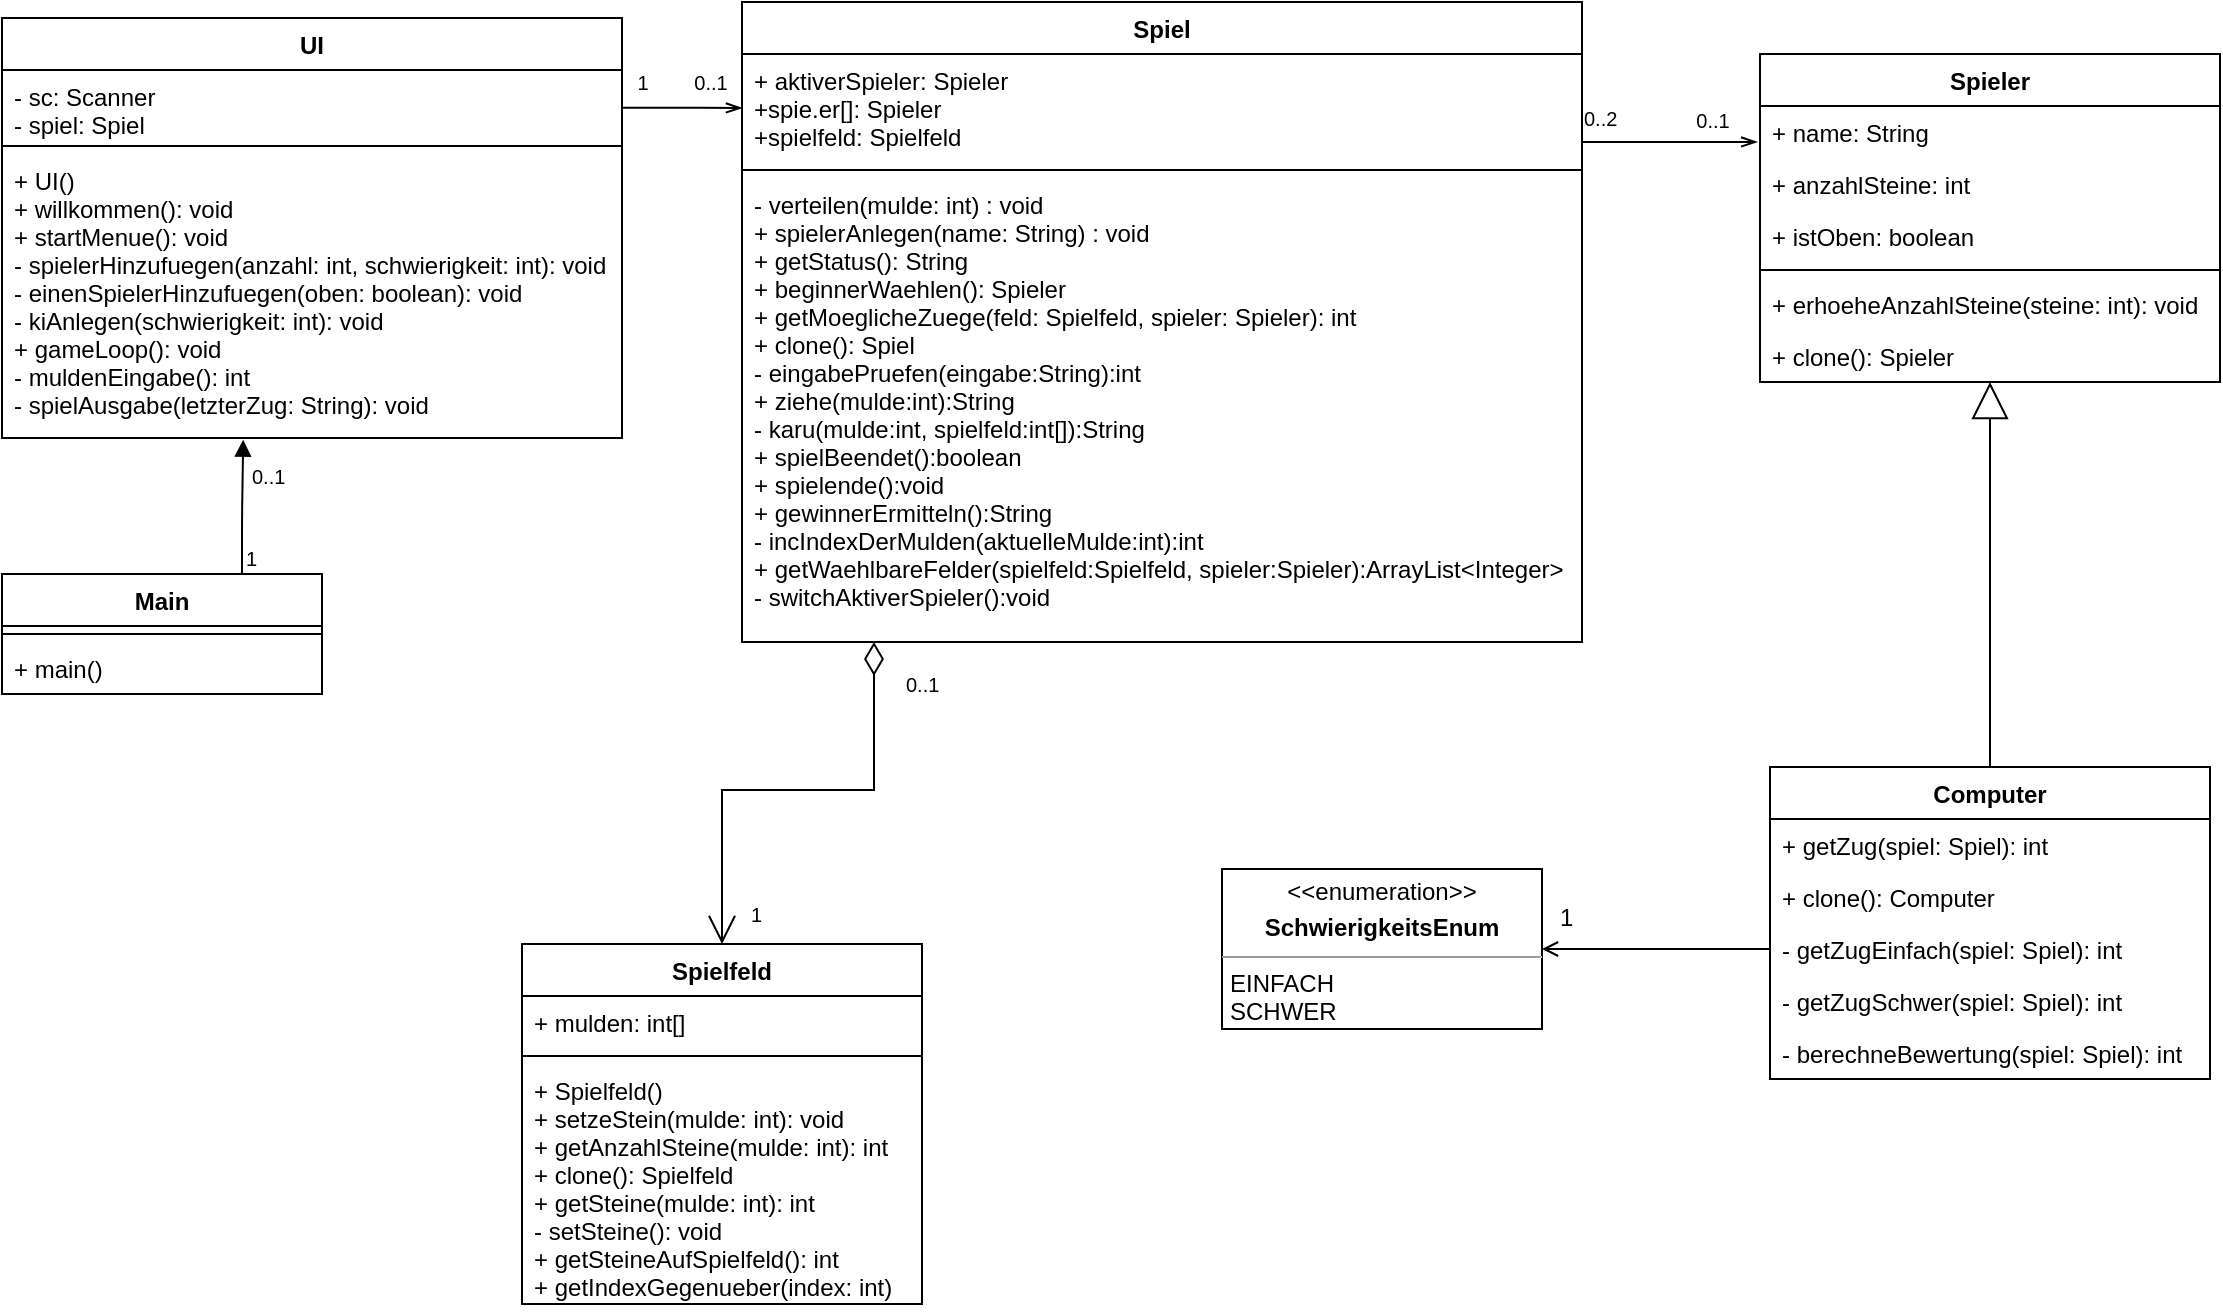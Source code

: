 <mxfile version="10.7.3" type="device"><diagram id="FUkmoeYChdfCml-uUUY-" name="Page-1"><mxGraphModel dx="664" dy="356" grid="1" gridSize="10" guides="1" tooltips="1" connect="1" arrows="1" fold="1" page="1" pageScale="1" pageWidth="1169" pageHeight="827" math="0" shadow="0"><root><mxCell id="0"/><mxCell id="1" parent="0"/><mxCell id="pfxtbO_VxRwjRnxdRzgv-5" value="Spiel" style="swimlane;fontStyle=1;align=center;verticalAlign=top;childLayout=stackLayout;horizontal=1;startSize=26;horizontalStack=0;resizeParent=1;resizeParentMax=0;resizeLast=0;collapsible=1;marginBottom=0;" parent="1" vertex="1"><mxGeometry x="390" y="96" width="420" height="320" as="geometry"/></mxCell><mxCell id="pfxtbO_VxRwjRnxdRzgv-6" value="+ aktiverSpieler: Spieler&#10;+spie.er[]: Spieler&#10;+spielfeld: Spielfeld&#10;&#10;" style="text;strokeColor=none;fillColor=none;align=left;verticalAlign=top;spacingLeft=4;spacingRight=4;overflow=hidden;rotatable=0;points=[[0,0.5],[1,0.5]];portConstraint=eastwest;" parent="pfxtbO_VxRwjRnxdRzgv-5" vertex="1"><mxGeometry y="26" width="420" height="54" as="geometry"/></mxCell><mxCell id="pfxtbO_VxRwjRnxdRzgv-7" value="" style="line;strokeWidth=1;fillColor=none;align=left;verticalAlign=middle;spacingTop=-1;spacingLeft=3;spacingRight=3;rotatable=0;labelPosition=right;points=[];portConstraint=eastwest;" parent="pfxtbO_VxRwjRnxdRzgv-5" vertex="1"><mxGeometry y="80" width="420" height="8" as="geometry"/></mxCell><mxCell id="pfxtbO_VxRwjRnxdRzgv-8" value="- verteilen(mulde: int) : void&#10;+ spielerAnlegen(name: String) : void&#10;+ getStatus(): String&#10;+ beginnerWaehlen(): Spieler&#10;+ getMoeglicheZuege(feld: Spielfeld, spieler: Spieler): int&#10;+ clone(): Spiel&#10;- eingabePruefen(eingabe:String):int&#10;+ ziehe(mulde:int):String&#10;- karu(mulde:int, spielfeld:int[]):String&#10;+ spielBeendet():boolean&#10;+ spielende():void&#10;+ gewinnerErmitteln():String&#10;- incIndexDerMulden(aktuelleMulde:int):int&#10;+ getWaehlbareFelder(spielfeld:Spielfeld, spieler:Spieler):ArrayList&lt;Integer&gt;&#10;- switchAktiverSpieler():void&#10;&#10;" style="text;strokeColor=none;fillColor=none;align=left;verticalAlign=top;spacingLeft=4;spacingRight=4;overflow=hidden;rotatable=0;points=[[0,0.5],[1,0.5]];portConstraint=eastwest;" parent="pfxtbO_VxRwjRnxdRzgv-5" vertex="1"><mxGeometry y="88" width="420" height="232" as="geometry"/></mxCell><mxCell id="pfxtbO_VxRwjRnxdRzgv-17" value="Computer" style="swimlane;fontStyle=1;align=center;verticalAlign=top;childLayout=stackLayout;horizontal=1;startSize=26;horizontalStack=0;resizeParent=1;resizeParentMax=0;resizeLast=0;collapsible=1;marginBottom=0;" parent="1" vertex="1"><mxGeometry x="904" y="478.5" width="220" height="156" as="geometry"/></mxCell><mxCell id="pfxtbO_VxRwjRnxdRzgv-20" value="+ getZug(spiel: Spiel): int" style="text;strokeColor=none;fillColor=none;align=left;verticalAlign=top;spacingLeft=4;spacingRight=4;overflow=hidden;rotatable=0;points=[[0,0.5],[1,0.5]];portConstraint=eastwest;" parent="pfxtbO_VxRwjRnxdRzgv-17" vertex="1"><mxGeometry y="26" width="220" height="26" as="geometry"/></mxCell><mxCell id="pokk41kjLrsRcA3QAD02-20" value="+ clone(): Computer" style="text;strokeColor=none;fillColor=none;align=left;verticalAlign=top;spacingLeft=4;spacingRight=4;overflow=hidden;rotatable=0;points=[[0,0.5],[1,0.5]];portConstraint=eastwest;" parent="pfxtbO_VxRwjRnxdRzgv-17" vertex="1"><mxGeometry y="52" width="220" height="26" as="geometry"/></mxCell><mxCell id="pokk41kjLrsRcA3QAD02-15" value="- getZugEinfach(spiel: Spiel): int" style="text;strokeColor=none;fillColor=none;align=left;verticalAlign=top;spacingLeft=4;spacingRight=4;overflow=hidden;rotatable=0;points=[[0,0.5],[1,0.5]];portConstraint=eastwest;" parent="pfxtbO_VxRwjRnxdRzgv-17" vertex="1"><mxGeometry y="78" width="220" height="26" as="geometry"/></mxCell><mxCell id="pokk41kjLrsRcA3QAD02-16" value="- getZugSchwer(spiel: Spiel): int" style="text;strokeColor=none;fillColor=none;align=left;verticalAlign=top;spacingLeft=4;spacingRight=4;overflow=hidden;rotatable=0;points=[[0,0.5],[1,0.5]];portConstraint=eastwest;" parent="pfxtbO_VxRwjRnxdRzgv-17" vertex="1"><mxGeometry y="104" width="220" height="26" as="geometry"/></mxCell><mxCell id="pokk41kjLrsRcA3QAD02-17" value="- berechneBewertung(spiel: Spiel): int" style="text;strokeColor=none;fillColor=none;align=left;verticalAlign=top;spacingLeft=4;spacingRight=4;overflow=hidden;rotatable=0;points=[[0,0.5],[1,0.5]];portConstraint=eastwest;" parent="pfxtbO_VxRwjRnxdRzgv-17" vertex="1"><mxGeometry y="130" width="220" height="26" as="geometry"/></mxCell><mxCell id="pfxtbO_VxRwjRnxdRzgv-21" value="Spielfeld" style="swimlane;fontStyle=1;align=center;verticalAlign=top;childLayout=stackLayout;horizontal=1;startSize=26;horizontalStack=0;resizeParent=1;resizeParentMax=0;resizeLast=0;collapsible=1;marginBottom=0;" parent="1" vertex="1"><mxGeometry x="280" y="567" width="200" height="180" as="geometry"/></mxCell><mxCell id="pfxtbO_VxRwjRnxdRzgv-22" value="+ mulden: int[]" style="text;strokeColor=none;fillColor=none;align=left;verticalAlign=top;spacingLeft=4;spacingRight=4;overflow=hidden;rotatable=0;points=[[0,0.5],[1,0.5]];portConstraint=eastwest;" parent="pfxtbO_VxRwjRnxdRzgv-21" vertex="1"><mxGeometry y="26" width="200" height="26" as="geometry"/></mxCell><mxCell id="pfxtbO_VxRwjRnxdRzgv-23" value="" style="line;strokeWidth=1;fillColor=none;align=left;verticalAlign=middle;spacingTop=-1;spacingLeft=3;spacingRight=3;rotatable=0;labelPosition=right;points=[];portConstraint=eastwest;" parent="pfxtbO_VxRwjRnxdRzgv-21" vertex="1"><mxGeometry y="52" width="200" height="8" as="geometry"/></mxCell><mxCell id="pfxtbO_VxRwjRnxdRzgv-24" value="+ Spielfeld()&#10;+ setzeStein(mulde: int): void&#10;+ getAnzahlSteine(mulde: int): int&#10;+ clone(): Spielfeld&#10;+ getSteine(mulde: int): int&#10;- setSteine(): void&#10;+ getSteineAufSpielfeld(): int&#10;+ getIndexGegenueber(index: int)&#10;&#10;&#10;" style="text;strokeColor=none;fillColor=none;align=left;verticalAlign=top;spacingLeft=4;spacingRight=4;overflow=hidden;rotatable=0;points=[[0,0.5],[1,0.5]];portConstraint=eastwest;" parent="pfxtbO_VxRwjRnxdRzgv-21" vertex="1"><mxGeometry y="60" width="200" height="120" as="geometry"/></mxCell><mxCell id="pfxtbO_VxRwjRnxdRzgv-25" value="" style="endArrow=block;endSize=16;endFill=0;html=1;exitX=0.5;exitY=0;exitDx=0;exitDy=0;" parent="1" source="pfxtbO_VxRwjRnxdRzgv-17" target="pokk41kjLrsRcA3QAD02-12" edge="1"><mxGeometry width="160" relative="1" as="geometry"><mxPoint x="624" y="312.5" as="sourcePoint"/><mxPoint x="1004" y="302.5" as="targetPoint"/></mxGeometry></mxCell><mxCell id="pfxtbO_VxRwjRnxdRzgv-29" value="" style="endArrow=openThin;endFill=0;html=1;edgeStyle=orthogonalEdgeStyle;align=left;verticalAlign=top;entryX=0;entryY=0.5;entryDx=0;entryDy=0;exitX=0.999;exitY=0.555;exitDx=0;exitDy=0;exitPerimeter=0;" parent="1" source="r7aqPVccZq28mg0UyeMP-13" target="pfxtbO_VxRwjRnxdRzgv-6" edge="1"><mxGeometry x="-1" relative="1" as="geometry"><mxPoint x="340" y="140" as="sourcePoint"/><mxPoint x="340" y="230" as="targetPoint"/></mxGeometry></mxCell><mxCell id="pfxtbO_VxRwjRnxdRzgv-32" value="0..1" style="text;html=1;resizable=0;points=[];align=center;verticalAlign=middle;labelBackgroundColor=#ffffff;fontSize=10;" parent="pfxtbO_VxRwjRnxdRzgv-29" vertex="1" connectable="0"><mxGeometry x="0.324" y="-2" relative="1" as="geometry"><mxPoint x="4" y="-15" as="offset"/></mxGeometry></mxCell><mxCell id="VLs_hDImlRhfQzHQ7AXu-6" value="1" style="text;html=1;resizable=0;points=[];align=center;verticalAlign=middle;labelBackgroundColor=#ffffff;fontSize=10;" parent="pfxtbO_VxRwjRnxdRzgv-29" vertex="1" connectable="0"><mxGeometry x="-0.002" y="-26" relative="1" as="geometry"><mxPoint x="-20" y="-39" as="offset"/></mxGeometry></mxCell><mxCell id="pfxtbO_VxRwjRnxdRzgv-33" value="" style="endArrow=openThin;endFill=0;html=1;edgeStyle=orthogonalEdgeStyle;align=left;verticalAlign=top;exitX=1.001;exitY=0.814;exitDx=0;exitDy=0;exitPerimeter=0;entryX=-0.006;entryY=0.692;entryDx=0;entryDy=0;entryPerimeter=0;" parent="1" source="pfxtbO_VxRwjRnxdRzgv-6" target="pokk41kjLrsRcA3QAD02-7" edge="1"><mxGeometry x="-1" relative="1" as="geometry"><mxPoint x="675" y="100" as="sourcePoint"/><mxPoint x="739" y="143" as="targetPoint"/></mxGeometry></mxCell><mxCell id="pfxtbO_VxRwjRnxdRzgv-34" value="0..2" style="resizable=0;html=1;align=left;verticalAlign=bottom;labelBackgroundColor=#ffffff;fontSize=10;" parent="pfxtbO_VxRwjRnxdRzgv-33" connectable="0" vertex="1"><mxGeometry x="-1" relative="1" as="geometry"><mxPoint x="-1.5" y="-3" as="offset"/></mxGeometry></mxCell><mxCell id="VLs_hDImlRhfQzHQ7AXu-5" value="0..1" style="text;html=1;resizable=0;points=[];align=center;verticalAlign=middle;labelBackgroundColor=#ffffff;fontSize=10;" parent="pfxtbO_VxRwjRnxdRzgv-33" vertex="1" connectable="0"><mxGeometry x="0.596" y="1" relative="1" as="geometry"><mxPoint x="-5" y="-10" as="offset"/></mxGeometry></mxCell><mxCell id="7MKY6Ep6z2R5FO7cfF1o-1" value="" style="endArrow=open;html=1;endSize=12;startArrow=diamondThin;startSize=14;startFill=0;edgeStyle=orthogonalEdgeStyle;entryX=0.5;entryY=0;entryDx=0;entryDy=0;rounded=0;" parent="1" source="pfxtbO_VxRwjRnxdRzgv-8" target="pfxtbO_VxRwjRnxdRzgv-21" edge="1"><mxGeometry relative="1" as="geometry"><mxPoint x="528" y="280" as="sourcePoint"/><mxPoint x="640" y="300" as="targetPoint"/><Array as="points"><mxPoint x="456" y="490"/><mxPoint x="380" y="490"/></Array></mxGeometry></mxCell><mxCell id="7MKY6Ep6z2R5FO7cfF1o-2" value="0..1" style="resizable=0;html=1;align=left;verticalAlign=top;labelBackgroundColor=#ffffff;fontSize=10;" parent="7MKY6Ep6z2R5FO7cfF1o-1" connectable="0" vertex="1"><mxGeometry x="-1" relative="1" as="geometry"><mxPoint x="14" y="8.5" as="offset"/></mxGeometry></mxCell><mxCell id="7MKY6Ep6z2R5FO7cfF1o-3" value="1" style="resizable=0;html=1;align=right;verticalAlign=top;labelBackgroundColor=#ffffff;fontSize=10;" parent="7MKY6Ep6z2R5FO7cfF1o-1" connectable="0" vertex="1"><mxGeometry x="1" relative="1" as="geometry"><mxPoint x="20" y="-27" as="offset"/></mxGeometry></mxCell><mxCell id="pokk41kjLrsRcA3QAD02-6" value="Spieler" style="swimlane;fontStyle=1;align=center;verticalAlign=top;childLayout=stackLayout;horizontal=1;startSize=26;horizontalStack=0;resizeParent=1;resizeParentMax=0;resizeLast=0;collapsible=1;marginBottom=0;" parent="1" vertex="1"><mxGeometry x="899" y="122" width="230" height="164" as="geometry"/></mxCell><mxCell id="pokk41kjLrsRcA3QAD02-7" value="+ name: String" style="text;strokeColor=none;fillColor=none;align=left;verticalAlign=top;spacingLeft=4;spacingRight=4;overflow=hidden;rotatable=0;points=[[0,0.5],[1,0.5]];portConstraint=eastwest;" parent="pokk41kjLrsRcA3QAD02-6" vertex="1"><mxGeometry y="26" width="230" height="26" as="geometry"/></mxCell><mxCell id="pokk41kjLrsRcA3QAD02-10" value="+ anzahlSteine: int&#10;" style="text;strokeColor=none;fillColor=none;align=left;verticalAlign=top;spacingLeft=4;spacingRight=4;overflow=hidden;rotatable=0;points=[[0,0.5],[1,0.5]];portConstraint=eastwest;" parent="pokk41kjLrsRcA3QAD02-6" vertex="1"><mxGeometry y="52" width="230" height="26" as="geometry"/></mxCell><mxCell id="pokk41kjLrsRcA3QAD02-11" value="+ istOben: boolean&#10;" style="text;strokeColor=none;fillColor=none;align=left;verticalAlign=top;spacingLeft=4;spacingRight=4;overflow=hidden;rotatable=0;points=[[0,0.5],[1,0.5]];portConstraint=eastwest;" parent="pokk41kjLrsRcA3QAD02-6" vertex="1"><mxGeometry y="78" width="230" height="26" as="geometry"/></mxCell><mxCell id="pokk41kjLrsRcA3QAD02-8" value="" style="line;strokeWidth=1;fillColor=none;align=left;verticalAlign=middle;spacingTop=-1;spacingLeft=3;spacingRight=3;rotatable=0;labelPosition=right;points=[];portConstraint=eastwest;" parent="pokk41kjLrsRcA3QAD02-6" vertex="1"><mxGeometry y="104" width="230" height="8" as="geometry"/></mxCell><mxCell id="pokk41kjLrsRcA3QAD02-9" value="+ erhoeheAnzahlSteine(steine: int): void" style="text;strokeColor=none;fillColor=none;align=left;verticalAlign=top;spacingLeft=4;spacingRight=4;overflow=hidden;rotatable=0;points=[[0,0.5],[1,0.5]];portConstraint=eastwest;" parent="pokk41kjLrsRcA3QAD02-6" vertex="1"><mxGeometry y="112" width="230" height="26" as="geometry"/></mxCell><mxCell id="pokk41kjLrsRcA3QAD02-12" value="+ clone(): Spieler" style="text;strokeColor=none;fillColor=none;align=left;verticalAlign=top;spacingLeft=4;spacingRight=4;overflow=hidden;rotatable=0;points=[[0,0.5],[1,0.5]];portConstraint=eastwest;" parent="pokk41kjLrsRcA3QAD02-6" vertex="1"><mxGeometry y="138" width="230" height="26" as="geometry"/></mxCell><mxCell id="pokk41kjLrsRcA3QAD02-42" value="Main" style="swimlane;fontStyle=1;align=center;verticalAlign=top;childLayout=stackLayout;horizontal=1;startSize=26;horizontalStack=0;resizeParent=1;resizeParentMax=0;resizeLast=0;collapsible=1;marginBottom=0;" parent="1" vertex="1"><mxGeometry x="20" y="382" width="160" height="60" as="geometry"/></mxCell><mxCell id="pokk41kjLrsRcA3QAD02-44" value="" style="line;strokeWidth=1;fillColor=none;align=left;verticalAlign=middle;spacingTop=-1;spacingLeft=3;spacingRight=3;rotatable=0;labelPosition=right;points=[];portConstraint=eastwest;" parent="pokk41kjLrsRcA3QAD02-42" vertex="1"><mxGeometry y="26" width="160" height="8" as="geometry"/></mxCell><mxCell id="pokk41kjLrsRcA3QAD02-45" value="+ main()" style="text;strokeColor=none;fillColor=none;align=left;verticalAlign=top;spacingLeft=4;spacingRight=4;overflow=hidden;rotatable=0;points=[[0,0.5],[1,0.5]];portConstraint=eastwest;" parent="pokk41kjLrsRcA3QAD02-42" vertex="1"><mxGeometry y="34" width="160" height="26" as="geometry"/></mxCell><mxCell id="pokk41kjLrsRcA3QAD02-54" value="&lt;p style=&quot;margin: 0px ; margin-top: 4px ; text-align: center&quot;&gt;&amp;lt;&amp;lt;enumeration&amp;gt;&amp;gt;&lt;/p&gt;&lt;p style=&quot;margin: 0px ; margin-top: 4px ; text-align: center&quot;&gt;&lt;b&gt;SchwierigkeitsEnum&lt;/b&gt;&lt;/p&gt;&lt;hr size=&quot;1&quot;&gt;&lt;p style=&quot;margin: 0px ; margin-left: 4px&quot;&gt;EINFACH&lt;/p&gt;&lt;p style=&quot;margin: 0px ; margin-left: 4px&quot;&gt;SCHWER&lt;/p&gt;&lt;p style=&quot;margin: 0px ; margin-left: 4px&quot;&gt;&lt;br&gt;&lt;/p&gt;&lt;hr size=&quot;1&quot;&gt;&lt;p style=&quot;margin: 0px ; margin-left: 4px&quot;&gt;&lt;br&gt;&lt;/p&gt;" style="verticalAlign=top;align=left;overflow=fill;fontSize=12;fontFamily=Helvetica;html=1;rounded=0;labelBackgroundColor=none;strokeColor=#000000;" parent="1" vertex="1"><mxGeometry x="630" y="529.5" width="160" height="80" as="geometry"/></mxCell><mxCell id="pokk41kjLrsRcA3QAD02-57" value="" style="endArrow=open;html=1;edgeStyle=orthogonalEdgeStyle;fontColor=#000000;align=center;endFill=0;entryX=1;entryY=0.5;entryDx=0;entryDy=0;exitX=0;exitY=0.5;exitDx=0;exitDy=0;" parent="1" source="pokk41kjLrsRcA3QAD02-15" target="pokk41kjLrsRcA3QAD02-54" edge="1"><mxGeometry relative="1" as="geometry"><mxPoint x="870" y="580" as="sourcePoint"/><mxPoint x="776.5" y="442.5" as="targetPoint"/><Array as="points"><mxPoint x="860" y="570"/></Array></mxGeometry></mxCell><mxCell id="pokk41kjLrsRcA3QAD02-58" value="" style="resizable=0;html=1;align=left;verticalAlign=bottom;labelBackgroundColor=#ffffff;fontSize=10;" parent="pokk41kjLrsRcA3QAD02-57" connectable="0" vertex="1"><mxGeometry x="-1" relative="1" as="geometry"/></mxCell><mxCell id="pokk41kjLrsRcA3QAD02-59" value="" style="resizable=0;html=1;align=right;verticalAlign=bottom;labelBackgroundColor=#ffffff;fontSize=10;" parent="pokk41kjLrsRcA3QAD02-57" connectable="0" vertex="1"><mxGeometry x="1" relative="1" as="geometry"/></mxCell><mxCell id="pokk41kjLrsRcA3QAD02-61" value="1" style="text;html=1;resizable=0;points=[];autosize=1;align=left;verticalAlign=top;spacingTop=-4;fontColor=#000000;" parent="1" vertex="1"><mxGeometry x="796.5" y="543.5" width="20" height="20" as="geometry"/></mxCell><mxCell id="r7aqPVccZq28mg0UyeMP-12" value="UI" style="swimlane;fontStyle=1;align=center;verticalAlign=top;childLayout=stackLayout;horizontal=1;startSize=26;horizontalStack=0;resizeParent=1;resizeParentMax=0;resizeLast=0;collapsible=1;marginBottom=0;" parent="1" vertex="1"><mxGeometry x="20" y="104" width="310" height="210" as="geometry"/></mxCell><mxCell id="r7aqPVccZq28mg0UyeMP-13" value="- sc: Scanner&#10;- spiel: Spiel&#10;" style="text;strokeColor=none;fillColor=none;align=left;verticalAlign=top;spacingLeft=4;spacingRight=4;overflow=hidden;rotatable=0;points=[[0,0.5],[1,0.5]];portConstraint=eastwest;" parent="r7aqPVccZq28mg0UyeMP-12" vertex="1"><mxGeometry y="26" width="310" height="34" as="geometry"/></mxCell><mxCell id="r7aqPVccZq28mg0UyeMP-14" value="" style="line;strokeWidth=1;fillColor=none;align=left;verticalAlign=middle;spacingTop=-1;spacingLeft=3;spacingRight=3;rotatable=0;labelPosition=right;points=[];portConstraint=eastwest;" parent="r7aqPVccZq28mg0UyeMP-12" vertex="1"><mxGeometry y="60" width="310" height="8" as="geometry"/></mxCell><mxCell id="r7aqPVccZq28mg0UyeMP-15" value="+ UI()&#10;+ willkommen(): void&#10;+ startMenue(): void&#10;- spielerHinzufuegen(anzahl: int, schwierigkeit: int): void&#10;- einenSpielerHinzufuegen(oben: boolean): void&#10;- kiAnlegen(schwierigkeit: int): void&#10;+ gameLoop(): void&#10;- muldenEingabe(): int&#10;- spielAusgabe(letzterZug: String): void&#10;&#10;&#10;" style="text;strokeColor=none;fillColor=none;align=left;verticalAlign=top;spacingLeft=4;spacingRight=4;overflow=hidden;rotatable=0;points=[[0,0.5],[1,0.5]];portConstraint=eastwest;" parent="r7aqPVccZq28mg0UyeMP-12" vertex="1"><mxGeometry y="68" width="310" height="142" as="geometry"/></mxCell><mxCell id="r7aqPVccZq28mg0UyeMP-18" value="" style="endArrow=block;endFill=1;html=1;edgeStyle=orthogonalEdgeStyle;align=left;verticalAlign=top;entryX=0.389;entryY=1.006;entryDx=0;entryDy=0;entryPerimeter=0;exitX=0.75;exitY=0;exitDx=0;exitDy=0;" parent="1" source="pokk41kjLrsRcA3QAD02-42" target="r7aqPVccZq28mg0UyeMP-15" edge="1"><mxGeometry x="-0.163" y="-158" relative="1" as="geometry"><mxPoint x="180" y="394" as="sourcePoint"/><mxPoint x="340" y="394" as="targetPoint"/><Array as="points"><mxPoint x="140" y="354"/></Array><mxPoint x="-108" y="148" as="offset"/></mxGeometry></mxCell><mxCell id="r7aqPVccZq28mg0UyeMP-19" value="1" style="resizable=0;html=1;align=left;verticalAlign=bottom;labelBackgroundColor=#ffffff;fontSize=10;" parent="r7aqPVccZq28mg0UyeMP-18" connectable="0" vertex="1"><mxGeometry x="-1" relative="1" as="geometry"/></mxCell><mxCell id="r7aqPVccZq28mg0UyeMP-21" value="0..1" style="text;html=1;resizable=0;points=[];autosize=1;align=left;verticalAlign=top;spacingTop=-4;fontSize=10;" parent="1" vertex="1"><mxGeometry x="143" y="325" width="40" height="20" as="geometry"/></mxCell></root></mxGraphModel></diagram></mxfile>
